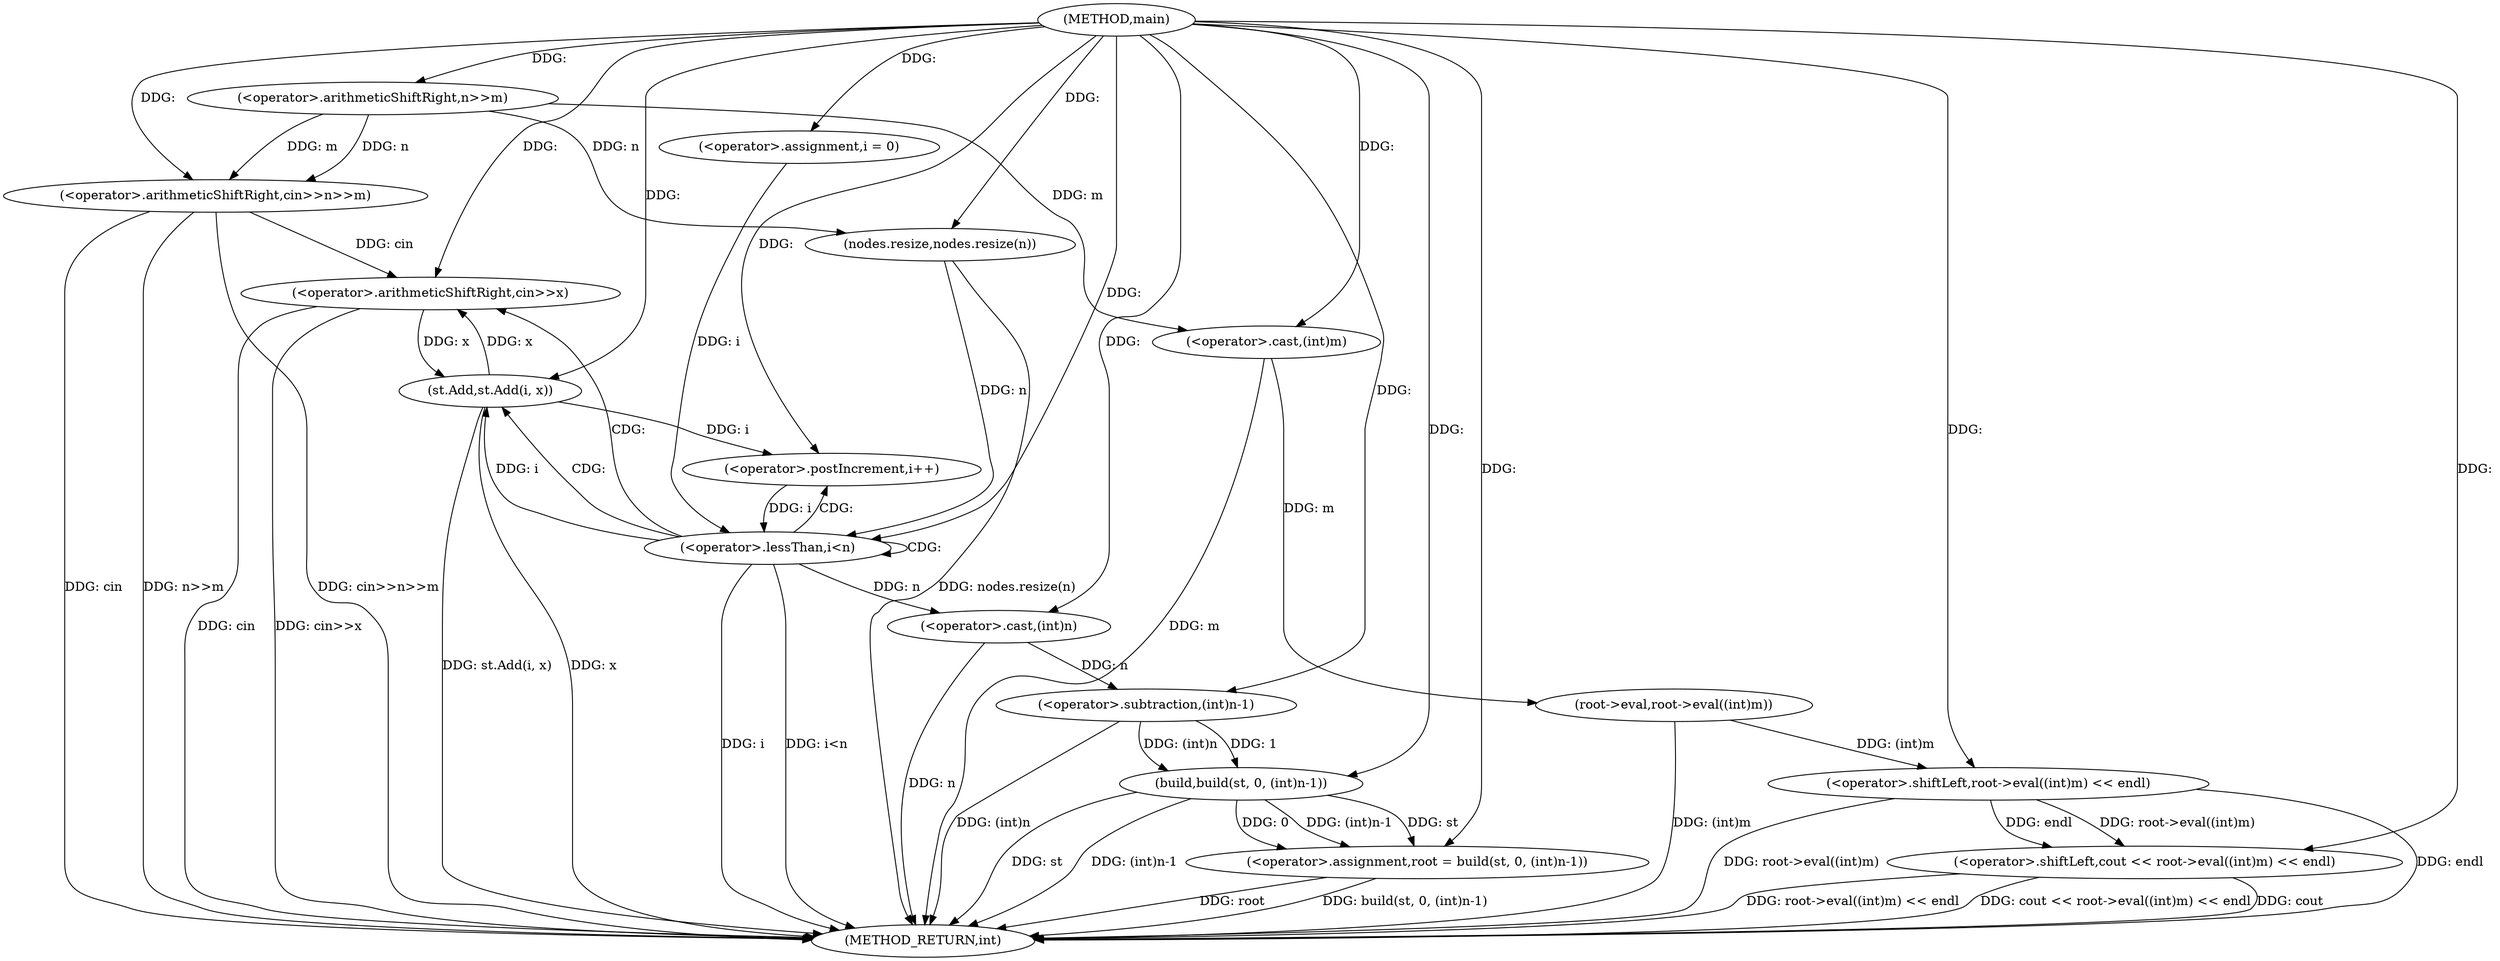 digraph "main" {  
"1000582" [label = "(METHOD,main)" ]
"1000629" [label = "(METHOD_RETURN,int)" ]
"1000584" [label = "(<operator>.arithmeticShiftRight,cin>>n>>m)" ]
"1000590" [label = "(nodes.resize,nodes.resize(n))" ]
"1000611" [label = "(<operator>.assignment,root = build(st, 0, (int)n-1))" ]
"1000621" [label = "(<operator>.shiftLeft,cout << root->eval((int)m) << endl)" ]
"1000594" [label = "(<operator>.assignment,i = 0)" ]
"1000597" [label = "(<operator>.lessThan,i<n)" ]
"1000600" [label = "(<operator>.postIncrement,i++)" ]
"1000586" [label = "(<operator>.arithmeticShiftRight,n>>m)" ]
"1000604" [label = "(<operator>.arithmeticShiftRight,cin>>x)" ]
"1000607" [label = "(st.Add,st.Add(i, x))" ]
"1000613" [label = "(build,build(st, 0, (int)n-1))" ]
"1000623" [label = "(<operator>.shiftLeft,root->eval((int)m) << endl)" ]
"1000616" [label = "(<operator>.subtraction,(int)n-1)" ]
"1000624" [label = "(root->eval,root->eval((int)m))" ]
"1000617" [label = "(<operator>.cast,(int)n)" ]
"1000625" [label = "(<operator>.cast,(int)m)" ]
  "1000584" -> "1000629"  [ label = "DDG: cin"] 
  "1000584" -> "1000629"  [ label = "DDG: n>>m"] 
  "1000584" -> "1000629"  [ label = "DDG: cin>>n>>m"] 
  "1000590" -> "1000629"  [ label = "DDG: nodes.resize(n)"] 
  "1000597" -> "1000629"  [ label = "DDG: i"] 
  "1000597" -> "1000629"  [ label = "DDG: i<n"] 
  "1000611" -> "1000629"  [ label = "DDG: root"] 
  "1000613" -> "1000629"  [ label = "DDG: st"] 
  "1000617" -> "1000629"  [ label = "DDG: n"] 
  "1000616" -> "1000629"  [ label = "DDG: (int)n"] 
  "1000613" -> "1000629"  [ label = "DDG: (int)n-1"] 
  "1000611" -> "1000629"  [ label = "DDG: build(st, 0, (int)n-1)"] 
  "1000625" -> "1000629"  [ label = "DDG: m"] 
  "1000624" -> "1000629"  [ label = "DDG: (int)m"] 
  "1000623" -> "1000629"  [ label = "DDG: root->eval((int)m)"] 
  "1000621" -> "1000629"  [ label = "DDG: root->eval((int)m) << endl"] 
  "1000621" -> "1000629"  [ label = "DDG: cout << root->eval((int)m) << endl"] 
  "1000604" -> "1000629"  [ label = "DDG: cin"] 
  "1000604" -> "1000629"  [ label = "DDG: cin>>x"] 
  "1000607" -> "1000629"  [ label = "DDG: x"] 
  "1000607" -> "1000629"  [ label = "DDG: st.Add(i, x)"] 
  "1000623" -> "1000629"  [ label = "DDG: endl"] 
  "1000621" -> "1000629"  [ label = "DDG: cout"] 
  "1000613" -> "1000611"  [ label = "DDG: st"] 
  "1000613" -> "1000611"  [ label = "DDG: 0"] 
  "1000613" -> "1000611"  [ label = "DDG: (int)n-1"] 
  "1000582" -> "1000584"  [ label = "DDG: "] 
  "1000586" -> "1000584"  [ label = "DDG: m"] 
  "1000586" -> "1000584"  [ label = "DDG: n"] 
  "1000586" -> "1000590"  [ label = "DDG: n"] 
  "1000582" -> "1000590"  [ label = "DDG: "] 
  "1000582" -> "1000594"  [ label = "DDG: "] 
  "1000582" -> "1000611"  [ label = "DDG: "] 
  "1000582" -> "1000621"  [ label = "DDG: "] 
  "1000623" -> "1000621"  [ label = "DDG: root->eval((int)m)"] 
  "1000623" -> "1000621"  [ label = "DDG: endl"] 
  "1000582" -> "1000586"  [ label = "DDG: "] 
  "1000594" -> "1000597"  [ label = "DDG: i"] 
  "1000600" -> "1000597"  [ label = "DDG: i"] 
  "1000582" -> "1000597"  [ label = "DDG: "] 
  "1000590" -> "1000597"  [ label = "DDG: n"] 
  "1000607" -> "1000600"  [ label = "DDG: i"] 
  "1000582" -> "1000600"  [ label = "DDG: "] 
  "1000582" -> "1000613"  [ label = "DDG: "] 
  "1000616" -> "1000613"  [ label = "DDG: 1"] 
  "1000616" -> "1000613"  [ label = "DDG: (int)n"] 
  "1000624" -> "1000623"  [ label = "DDG: (int)m"] 
  "1000582" -> "1000623"  [ label = "DDG: "] 
  "1000584" -> "1000604"  [ label = "DDG: cin"] 
  "1000582" -> "1000604"  [ label = "DDG: "] 
  "1000607" -> "1000604"  [ label = "DDG: x"] 
  "1000597" -> "1000607"  [ label = "DDG: i"] 
  "1000582" -> "1000607"  [ label = "DDG: "] 
  "1000604" -> "1000607"  [ label = "DDG: x"] 
  "1000617" -> "1000616"  [ label = "DDG: n"] 
  "1000582" -> "1000616"  [ label = "DDG: "] 
  "1000625" -> "1000624"  [ label = "DDG: m"] 
  "1000597" -> "1000617"  [ label = "DDG: n"] 
  "1000582" -> "1000617"  [ label = "DDG: "] 
  "1000586" -> "1000625"  [ label = "DDG: m"] 
  "1000582" -> "1000625"  [ label = "DDG: "] 
  "1000597" -> "1000604"  [ label = "CDG: "] 
  "1000597" -> "1000600"  [ label = "CDG: "] 
  "1000597" -> "1000607"  [ label = "CDG: "] 
  "1000597" -> "1000597"  [ label = "CDG: "] 
}
